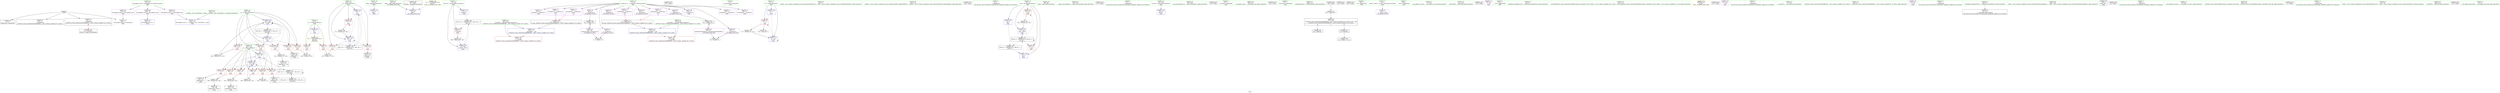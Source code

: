 digraph "SVFG" {
	label="SVFG";

	Node0x55ea7fa09f90 [shape=record,color=grey,label="{NodeID: 0\nNullPtr}"];
	Node0x55ea7fa09f90 -> Node0x55ea7fa225d0[style=solid];
	Node0x55ea7fa09f90 -> Node0x55ea7fa226d0[style=solid];
	Node0x55ea7fa09f90 -> Node0x55ea7fa227a0[style=solid];
	Node0x55ea7fa09f90 -> Node0x55ea7fa26d10[style=solid];
	Node0x55ea7fa21d90 [shape=record,color=red,label="{NodeID: 97\n159\<--105\n\<--i4\nmain\n}"];
	Node0x55ea7fa21d90 -> Node0x55ea7fa27390[style=solid];
	Node0x55ea7fa1f400 [shape=record,color=green,label="{NodeID: 14\n8\<--10\nN\<--N_field_insensitive\nGlob }"];
	Node0x55ea7fa1f400 -> Node0x55ea7fa24400[style=solid];
	Node0x55ea7fa1f400 -> Node0x55ea7fa244d0[style=solid];
	Node0x55ea7fa1f400 -> Node0x55ea7fa21590[style=solid];
	Node0x55ea7fa250b0 [shape=record,color=grey,label="{NodeID: 194\n152 = Binary(151, 138, )\n}"];
	Node0x55ea7fa250b0 -> Node0x55ea7fa22be0[style=solid];
	Node0x55ea7fa21960 [shape=record,color=blue,label="{NodeID: 111\n21\<--22\nflag\<--\nGlob }"];
	Node0x55ea7fa20200 [shape=record,color=green,label="{NodeID: 28\n81\<--82\n.addr\<--.addr_field_insensitive\n__cxx_global_array_dtor\n}"];
	Node0x55ea7fa20200 -> Node0x55ea7fa26de0[style=solid];
	Node0x55ea7fa34910 [shape=record,color=black,label="{NodeID: 208\nMR_10V_2 = PHI(MR_10V_3, MR_10V_1, )\npts\{16 \}\n}"];
	Node0x55ea7fa34910 -> Node0x55ea7fa24810[style=dashed];
	Node0x55ea7fa34910 -> Node0x55ea7fa276d0[style=dashed];
	Node0x55ea7fa27600 [shape=record,color=blue,label="{NodeID: 125\n105\<--198\ni4\<--inc32\nmain\n}"];
	Node0x55ea7fa27600 -> Node0x55ea7fa24b50[style=dashed];
	Node0x55ea7fa27600 -> Node0x55ea7fa24c20[style=dashed];
	Node0x55ea7fa27600 -> Node0x55ea7fa21cc0[style=dashed];
	Node0x55ea7fa27600 -> Node0x55ea7fa21d90[style=dashed];
	Node0x55ea7fa27600 -> Node0x55ea7fa21e60[style=dashed];
	Node0x55ea7fa27600 -> Node0x55ea7fa27600[style=dashed];
	Node0x55ea7fa27600 -> Node0x55ea7fa35310[style=dashed];
	Node0x55ea7fa20ee0 [shape=record,color=green,label="{NodeID: 42\n230\<--231\n__rhs.addr\<--__rhs.addr_field_insensitive\n_ZStltIcSt11char_traitsIcESaIcEEbRKNSt7__cxx1112basic_stringIT_T0_T1_EESA_\n}"];
	Node0x55ea7fa20ee0 -> Node0x55ea7fa214c0[style=solid];
	Node0x55ea7fa20ee0 -> Node0x55ea7fa27870[style=solid];
	Node0x55ea7fa38bc0 [shape=record,color=yellow,style=double,label="{NodeID: 222\n4V_1 = ENCHI(MR_4V_0)\npts\{10 \}\nFun[main]}"];
	Node0x55ea7fa38bc0 -> Node0x55ea7fa24400[style=dashed];
	Node0x55ea7fa38bc0 -> Node0x55ea7fa244d0[style=dashed];
	Node0x55ea7fa22be0 [shape=record,color=black,label="{NodeID: 56\n153\<--152\nidxprom10\<--sub\nmain\n}"];
	Node0x55ea7fa23740 [shape=record,color=purple,label="{NodeID: 70\n133\<--17\narrayidx\<--_Z1sB5cxx11\nmain\n}"];
	Node0x55ea7fa42930 [shape=record,color=black,label="{NodeID: 250\n202 = PHI()\n}"];
	Node0x55ea7fa24330 [shape=record,color=purple,label="{NodeID: 84\n88\<--87\narraydestroy.element\<--arraydestroy.elementPast\n__cxx_global_array_dtor\n}"];
	Node0x55ea7fa24330 -> Node0x55ea7fa2aa00[style=solid];
	Node0x55ea7fa24330 -> Node0x55ea7fa2de70[style=solid];
	Node0x55ea7fa17b80 [shape=record,color=green,label="{NodeID: 1\n7\<--1\n__dso_handle\<--dummyObj\nGlob }"];
	Node0x55ea7fa21e60 [shape=record,color=red,label="{NodeID: 98\n197\<--105\n\<--i4\nmain\n}"];
	Node0x55ea7fa21e60 -> Node0x55ea7fa2bc60[style=solid];
	Node0x55ea7fa1f500 [shape=record,color=green,label="{NodeID: 15\n11\<--12\nT\<--T_field_insensitive\nGlob }"];
	Node0x55ea7fa1f500 -> Node0x55ea7fa245a0[style=solid];
	Node0x55ea7fa1f500 -> Node0x55ea7fa21660[style=solid];
	Node0x55ea7fa1f500 -> Node0x55ea7fa26f80[style=solid];
	Node0x55ea7fa25230 [shape=record,color=grey,label="{NodeID: 195\n115 = Binary(114, 116, )\n}"];
	Node0x55ea7fa25230 -> Node0x55ea7fa26f80[style=solid];
	Node0x55ea7fa21a60 [shape=record,color=blue,label="{NodeID: 112\n280\<--33\nllvm.global_ctors_0\<--\nGlob }"];
	Node0x55ea7fa202d0 [shape=record,color=green,label="{NodeID: 29\n90\<--91\n_ZNSt7__cxx1112basic_stringIcSt11char_traitsIcESaIcEED1Ev\<--_ZNSt7__cxx1112basic_stringIcSt11char_traitsIcESaIcEED1Ev_field_insensitive\n}"];
	Node0x55ea7fa34e10 [shape=record,color=black,label="{NodeID: 209\nMR_14V_2 = PHI(MR_14V_4, MR_14V_1, )\npts\{104 \}\n}"];
	Node0x55ea7fa34e10 -> Node0x55ea7fa27050[style=dashed];
	Node0x55ea7fa276d0 [shape=record,color=blue,label="{NodeID: 126\n15\<--206\ncaseCnt\<--inc35\nmain\n}"];
	Node0x55ea7fa276d0 -> Node0x55ea7fa34910[style=dashed];
	Node0x55ea7fa20fb0 [shape=record,color=green,label="{NodeID: 43\n237\<--238\n_ZNKSt7__cxx1112basic_stringIcSt11char_traitsIcESaIcEE7compareERKS4_\<--_ZNKSt7__cxx1112basic_stringIcSt11char_traitsIcESaIcEE7compareERKS4__field_insensitive\n}"];
	Node0x55ea7fa22cb0 [shape=record,color=black,label="{NodeID: 57\n166\<--165\nidxprom15\<--\nmain\n}"];
	Node0x55ea7fa23810 [shape=record,color=purple,label="{NodeID: 71\n150\<--17\narrayidx9\<--_Z1sB5cxx11\nmain\n|{<s0>10}}"];
	Node0x55ea7fa23810:s0 -> Node0x55ea7fa43030[style=solid,color=red];
	Node0x55ea7fa42a30 [shape=record,color=black,label="{NodeID: 251\n208 = PHI()\n}"];
	Node0x55ea7fa24400 [shape=record,color=red,label="{NodeID: 85\n128\<--8\n\<--N\nmain\n}"];
	Node0x55ea7fa24400 -> Node0x55ea7fa259b0[style=solid];
	Node0x55ea7fa16410 [shape=record,color=green,label="{NodeID: 2\n9\<--1\n\<--dummyObj\nCan only get source location for instruction, argument, global var or function.}"];
	Node0x55ea7fa21f30 [shape=record,color=red,label="{NodeID: 99\n162\<--107\n\<--j\nmain\n}"];
	Node0x55ea7fa21f30 -> Node0x55ea7fa2e170[style=solid];
	Node0x55ea7fa1f600 [shape=record,color=green,label="{NodeID: 16\n13\<--14\nans\<--ans_field_insensitive\nGlob }"];
	Node0x55ea7fa1f600 -> Node0x55ea7fa24670[style=solid];
	Node0x55ea7fa1f600 -> Node0x55ea7fa24740[style=solid];
	Node0x55ea7fa1f600 -> Node0x55ea7fa21760[style=solid];
	Node0x55ea7fa1f600 -> Node0x55ea7fa271f0[style=solid];
	Node0x55ea7fa1f600 -> Node0x55ea7fa27530[style=solid];
	Node0x55ea7fa253b0 [shape=record,color=grey,label="{NodeID: 196\n169 = Binary(168, 138, )\n}"];
	Node0x55ea7fa253b0 -> Node0x55ea7fa22d80[style=solid];
	Node0x55ea7fa21b60 [shape=record,color=blue,label="{NodeID: 113\n281\<--34\nllvm.global_ctors_1\<--_GLOBAL__sub_I_wereFluke_2_0.cpp\nGlob }"];
	Node0x55ea7fa203d0 [shape=record,color=green,label="{NodeID: 30\n98\<--99\nmain\<--main_field_insensitive\n}"];
	Node0x55ea7fa35310 [shape=record,color=black,label="{NodeID: 210\nMR_16V_2 = PHI(MR_16V_4, MR_16V_1, )\npts\{106 \}\n}"];
	Node0x55ea7fa35310 -> Node0x55ea7fa272c0[style=dashed];
	Node0x55ea7fa277a0 [shape=record,color=blue,label="{NodeID: 127\n228\<--226\n__lhs.addr\<--__lhs\n_ZStltIcSt11char_traitsIcESaIcEEbRKNSt7__cxx1112basic_stringIT_T0_T1_EESA_\n}"];
	Node0x55ea7fa277a0 -> Node0x55ea7fa22410[style=dashed];
	Node0x55ea7fa210b0 [shape=record,color=green,label="{NodeID: 44\n244\<--245\n__clang_call_terminate\<--__clang_call_terminate_field_insensitive\n}"];
	Node0x55ea7fa22d80 [shape=record,color=black,label="{NodeID: 58\n170\<--169\nidxprom18\<--sub17\nmain\n}"];
	Node0x55ea7fa238e0 [shape=record,color=purple,label="{NodeID: 72\n154\<--17\narrayidx11\<--_Z1sB5cxx11\nmain\n|{<s0>10}}"];
	Node0x55ea7fa238e0:s0 -> Node0x55ea7fa432d0[style=solid,color=red];
	Node0x55ea7fa42b30 [shape=record,color=black,label="{NodeID: 252\n212 = PHI()\n}"];
	Node0x55ea7fa244d0 [shape=record,color=red,label="{NodeID: 86\n145\<--8\n\<--N\nmain\n}"];
	Node0x55ea7fa244d0 -> Node0x55ea7fa25830[style=solid];
	Node0x55ea7fa164a0 [shape=record,color=green,label="{NodeID: 3\n22\<--1\n\<--dummyObj\nCan only get source location for instruction, argument, global var or function.}"];
	Node0x55ea7fa22000 [shape=record,color=red,label="{NodeID: 100\n165\<--107\n\<--j\nmain\n}"];
	Node0x55ea7fa22000 -> Node0x55ea7fa22cb0[style=solid];
	Node0x55ea7fa1f700 [shape=record,color=green,label="{NodeID: 17\n15\<--16\ncaseCnt\<--caseCnt_field_insensitive\nGlob }"];
	Node0x55ea7fa1f700 -> Node0x55ea7fa24810[style=solid];
	Node0x55ea7fa1f700 -> Node0x55ea7fa21860[style=solid];
	Node0x55ea7fa1f700 -> Node0x55ea7fa276d0[style=solid];
	Node0x55ea7fa25530 [shape=record,color=grey,label="{NodeID: 197\n189 = Binary(188, 116, )\n}"];
	Node0x55ea7fa25530 -> Node0x55ea7fa27460[style=solid];
	Node0x55ea7fa26d10 [shape=record,color=blue, style = dotted,label="{NodeID: 114\n282\<--3\nllvm.global_ctors_2\<--dummyVal\nGlob }"];
	Node0x55ea7fa204d0 [shape=record,color=green,label="{NodeID: 31\n101\<--102\nretval\<--retval_field_insensitive\nmain\n}"];
	Node0x55ea7fa204d0 -> Node0x55ea7fa26eb0[style=solid];
	Node0x55ea7fa35810 [shape=record,color=black,label="{NodeID: 211\nMR_18V_2 = PHI(MR_18V_3, MR_18V_1, )\npts\{108 \}\n}"];
	Node0x55ea7fa35810 -> Node0x55ea7fa37610[style=dashed];
	Node0x55ea7fa27870 [shape=record,color=blue,label="{NodeID: 128\n230\<--227\n__rhs.addr\<--__rhs\n_ZStltIcSt11char_traitsIcESaIcEEbRKNSt7__cxx1112basic_stringIT_T0_T1_EESA_\n}"];
	Node0x55ea7fa27870 -> Node0x55ea7fa214c0[style=dashed];
	Node0x55ea7fa211b0 [shape=record,color=green,label="{NodeID: 45\n259\<--260\n__gxx_personality_v0\<--__gxx_personality_v0_field_insensitive\n}"];
	Node0x55ea7fa22e50 [shape=record,color=black,label="{NodeID: 59\n178\<--177\nidxprom22\<--\nmain\n}"];
	Node0x55ea7fa239b0 [shape=record,color=purple,label="{NodeID: 73\n167\<--17\narrayidx16\<--_Z1sB5cxx11\nmain\n|{<s0>11}}"];
	Node0x55ea7fa239b0:s0 -> Node0x55ea7fa43030[style=solid,color=red];
	Node0x55ea7fa42c30 [shape=record,color=black,label="{NodeID: 253\n214 = PHI()\n}"];
	Node0x55ea7fa245a0 [shape=record,color=red,label="{NodeID: 87\n114\<--11\n\<--T\nmain\n}"];
	Node0x55ea7fa245a0 -> Node0x55ea7fa25230[style=solid];
	Node0x55ea7fa245a0 -> Node0x55ea7fa2dd30[style=solid];
	Node0x55ea7fa16710 [shape=record,color=green,label="{NodeID: 4\n24\<--1\n_ZSt3cin\<--dummyObj\nGlob }"];
	Node0x55ea7fa220d0 [shape=record,color=red,label="{NodeID: 101\n168\<--107\n\<--j\nmain\n}"];
	Node0x55ea7fa220d0 -> Node0x55ea7fa253b0[style=solid];
	Node0x55ea7fa1f800 [shape=record,color=green,label="{NodeID: 18\n17\<--20\n_Z1sB5cxx11\<--_Z1sB5cxx11_field_insensitive\nGlob }"];
	Node0x55ea7fa1f800 -> Node0x55ea7fa23190[style=solid];
	Node0x55ea7fa1f800 -> Node0x55ea7fa23260[style=solid];
	Node0x55ea7fa1f800 -> Node0x55ea7fa23330[style=solid];
	Node0x55ea7fa1f800 -> Node0x55ea7fa23400[style=solid];
	Node0x55ea7fa1f800 -> Node0x55ea7fa234d0[style=solid];
	Node0x55ea7fa1f800 -> Node0x55ea7fa235a0[style=solid];
	Node0x55ea7fa1f800 -> Node0x55ea7fa23670[style=solid];
	Node0x55ea7fa1f800 -> Node0x55ea7fa23740[style=solid];
	Node0x55ea7fa1f800 -> Node0x55ea7fa23810[style=solid];
	Node0x55ea7fa1f800 -> Node0x55ea7fa238e0[style=solid];
	Node0x55ea7fa1f800 -> Node0x55ea7fa239b0[style=solid];
	Node0x55ea7fa1f800 -> Node0x55ea7fa23a80[style=solid];
	Node0x55ea7fa1f800 -> Node0x55ea7fa23b50[style=solid];
	Node0x55ea7fa1f800 -> Node0x55ea7fa23c20[style=solid];
	Node0x55ea7fa256b0 [shape=record,color=grey,label="{NodeID: 198\n181 = Binary(180, 138, )\n}"];
	Node0x55ea7fa256b0 -> Node0x55ea7fa22f20[style=solid];
	Node0x55ea7fa26de0 [shape=record,color=blue,label="{NodeID: 115\n81\<--80\n.addr\<--\n__cxx_global_array_dtor\n}"];
	Node0x55ea7fa205a0 [shape=record,color=green,label="{NodeID: 32\n103\<--104\ni\<--i_field_insensitive\nmain\n}"];
	Node0x55ea7fa205a0 -> Node0x55ea7fa248e0[style=solid];
	Node0x55ea7fa205a0 -> Node0x55ea7fa249b0[style=solid];
	Node0x55ea7fa205a0 -> Node0x55ea7fa24a80[style=solid];
	Node0x55ea7fa205a0 -> Node0x55ea7fa27050[style=solid];
	Node0x55ea7fa205a0 -> Node0x55ea7fa27120[style=solid];
	Node0x55ea7fa212b0 [shape=record,color=green,label="{NodeID: 46\n266\<--267\n__cxa_begin_catch\<--__cxa_begin_catch_field_insensitive\n}"];
	Node0x55ea7fa22f20 [shape=record,color=black,label="{NodeID: 60\n182\<--181\nidxprom25\<--sub24\nmain\n}"];
	Node0x55ea7fa23a80 [shape=record,color=purple,label="{NodeID: 74\n171\<--17\narrayidx19\<--_Z1sB5cxx11\nmain\n|{<s0>11}}"];
	Node0x55ea7fa23a80:s0 -> Node0x55ea7fa432d0[style=solid,color=red];
	Node0x55ea7fa42d30 [shape=record,color=black,label="{NodeID: 254\n216 = PHI()\n}"];
	Node0x55ea7fa24670 [shape=record,color=red,label="{NodeID: 88\n192\<--13\n\<--ans\nmain\n}"];
	Node0x55ea7fa24670 -> Node0x55ea7fa24db0[style=solid];
	Node0x55ea7fa167a0 [shape=record,color=green,label="{NodeID: 5\n25\<--1\n_ZSt4cout\<--dummyObj\nGlob }"];
	Node0x55ea7fa221a0 [shape=record,color=red,label="{NodeID: 102\n177\<--107\n\<--j\nmain\n}"];
	Node0x55ea7fa221a0 -> Node0x55ea7fa22e50[style=solid];
	Node0x55ea7fa1f900 [shape=record,color=green,label="{NodeID: 19\n21\<--23\nflag\<--flag_field_insensitive\nGlob }"];
	Node0x55ea7fa1f900 -> Node0x55ea7fa21960[style=solid];
	Node0x55ea7fa25830 [shape=record,color=grey,label="{NodeID: 199\n146 = cmp(144, 145, )\n}"];
	Node0x55ea7fa26eb0 [shape=record,color=blue,label="{NodeID: 116\n101\<--9\nretval\<--\nmain\n}"];
	Node0x55ea7fa20670 [shape=record,color=green,label="{NodeID: 33\n105\<--106\ni4\<--i4_field_insensitive\nmain\n}"];
	Node0x55ea7fa20670 -> Node0x55ea7fa24b50[style=solid];
	Node0x55ea7fa20670 -> Node0x55ea7fa24c20[style=solid];
	Node0x55ea7fa20670 -> Node0x55ea7fa21cc0[style=solid];
	Node0x55ea7fa20670 -> Node0x55ea7fa21d90[style=solid];
	Node0x55ea7fa20670 -> Node0x55ea7fa21e60[style=solid];
	Node0x55ea7fa20670 -> Node0x55ea7fa272c0[style=solid];
	Node0x55ea7fa20670 -> Node0x55ea7fa27600[style=solid];
	Node0x55ea7fa213b0 [shape=record,color=green,label="{NodeID: 47\n269\<--270\n_ZSt9terminatev\<--_ZSt9terminatev_field_insensitive\n}"];
	Node0x55ea7fa22ff0 [shape=record,color=black,label="{NodeID: 61\n225\<--239\n_ZStltIcSt11char_traitsIcESaIcEEbRKNSt7__cxx1112basic_stringIT_T0_T1_EESA__ret\<--cmp\n_ZStltIcSt11char_traitsIcESaIcEEbRKNSt7__cxx1112basic_stringIT_T0_T1_EESA_\n|{<s0>10|<s1>11}}"];
	Node0x55ea7fa22ff0:s0 -> Node0x55ea7fa40780[style=solid,color=blue];
	Node0x55ea7fa22ff0:s1 -> Node0x55ea7fa40320[style=solid,color=blue];
	Node0x55ea7fa41880 [shape=record,color=black,label="{NodeID: 241\n110 = PHI()\n}"];
	Node0x55ea7fa23b50 [shape=record,color=purple,label="{NodeID: 75\n179\<--17\narrayidx23\<--_Z1sB5cxx11\nmain\n}"];
	Node0x55ea7fa42e00 [shape=record,color=black,label="{NodeID: 255\n265 = PHI()\n}"];
	Node0x55ea7fa24740 [shape=record,color=red,label="{NodeID: 89\n213\<--13\n\<--ans\nmain\n}"];
	Node0x55ea7fa16830 [shape=record,color=green,label="{NodeID: 6\n26\<--1\n.str\<--dummyObj\nGlob }"];
	Node0x55ea7fa22270 [shape=record,color=red,label="{NodeID: 103\n180\<--107\n\<--j\nmain\n}"];
	Node0x55ea7fa22270 -> Node0x55ea7fa256b0[style=solid];
	Node0x55ea7fa1fa00 [shape=record,color=green,label="{NodeID: 20\n32\<--36\nllvm.global_ctors\<--llvm.global_ctors_field_insensitive\nGlob }"];
	Node0x55ea7fa1fa00 -> Node0x55ea7fa23f60[style=solid];
	Node0x55ea7fa1fa00 -> Node0x55ea7fa24060[style=solid];
	Node0x55ea7fa1fa00 -> Node0x55ea7fa24160[style=solid];
	Node0x55ea7fa259b0 [shape=record,color=grey,label="{NodeID: 200\n129 = cmp(127, 128, )\n}"];
	Node0x55ea7fa26f80 [shape=record,color=blue,label="{NodeID: 117\n11\<--115\nT\<--dec\nmain\n}"];
	Node0x55ea7fa26f80 -> Node0x55ea7fa245a0[style=dashed];
	Node0x55ea7fa26f80 -> Node0x55ea7fa26f80[style=dashed];
	Node0x55ea7fa20740 [shape=record,color=green,label="{NodeID: 34\n107\<--108\nj\<--j_field_insensitive\nmain\n}"];
	Node0x55ea7fa20740 -> Node0x55ea7fa21f30[style=solid];
	Node0x55ea7fa20740 -> Node0x55ea7fa22000[style=solid];
	Node0x55ea7fa20740 -> Node0x55ea7fa220d0[style=solid];
	Node0x55ea7fa20740 -> Node0x55ea7fa221a0[style=solid];
	Node0x55ea7fa20740 -> Node0x55ea7fa22270[style=solid];
	Node0x55ea7fa20740 -> Node0x55ea7fa22340[style=solid];
	Node0x55ea7fa20740 -> Node0x55ea7fa27390[style=solid];
	Node0x55ea7fa20740 -> Node0x55ea7fa27460[style=solid];
	Node0x55ea7fa224d0 [shape=record,color=green,label="{NodeID: 48\n34\<--275\n_GLOBAL__sub_I_wereFluke_2_0.cpp\<--_GLOBAL__sub_I_wereFluke_2_0.cpp_field_insensitive\n}"];
	Node0x55ea7fa224d0 -> Node0x55ea7fa21b60[style=solid];
	Node0x55ea7fa230c0 [shape=record,color=purple,label="{NodeID: 62\n43\<--4\n\<--_ZStL8__ioinit\n__cxx_global_var_init\n}"];
	Node0x55ea7fa417b0 [shape=record,color=black,label="{NodeID: 242\n236 = PHI()\n}"];
	Node0x55ea7fa417b0 -> Node0x55ea7fa25b30[style=solid];
	Node0x55ea7fa23c20 [shape=record,color=purple,label="{NodeID: 76\n183\<--17\narrayidx26\<--_Z1sB5cxx11\nmain\n}"];
	Node0x55ea7fa42ed0 [shape=record,color=black,label="{NodeID: 256\n80 = PHI()\n0th arg __cxx_global_array_dtor }"];
	Node0x55ea7fa42ed0 -> Node0x55ea7fa26de0[style=solid];
	Node0x55ea7fa24810 [shape=record,color=red,label="{NodeID: 90\n205\<--15\n\<--caseCnt\nmain\n}"];
	Node0x55ea7fa24810 -> Node0x55ea7fa2bae0[style=solid];
	Node0x55ea7fa17780 [shape=record,color=green,label="{NodeID: 7\n28\<--1\n.str.2\<--dummyObj\nGlob }"];
	Node0x55ea7fa2aa00 [shape=record,color=black,label="{NodeID: 187\n87 = PHI(85, 88, )\n}"];
	Node0x55ea7fa2aa00 -> Node0x55ea7fa24330[style=solid];
	Node0x55ea7fa22340 [shape=record,color=red,label="{NodeID: 104\n188\<--107\n\<--j\nmain\n}"];
	Node0x55ea7fa22340 -> Node0x55ea7fa25530[style=solid];
	Node0x55ea7fa1fb00 [shape=record,color=green,label="{NodeID: 21\n37\<--38\n__cxx_global_var_init\<--__cxx_global_var_init_field_insensitive\n}"];
	Node0x55ea7fa25b30 [shape=record,color=grey,label="{NodeID: 201\n239 = cmp(236, 9, )\n}"];
	Node0x55ea7fa25b30 -> Node0x55ea7fa22ff0[style=solid];
	Node0x55ea7fa27050 [shape=record,color=blue,label="{NodeID: 118\n103\<--9\ni\<--\nmain\n}"];
	Node0x55ea7fa27050 -> Node0x55ea7fa248e0[style=dashed];
	Node0x55ea7fa27050 -> Node0x55ea7fa249b0[style=dashed];
	Node0x55ea7fa27050 -> Node0x55ea7fa24a80[style=dashed];
	Node0x55ea7fa27050 -> Node0x55ea7fa27120[style=dashed];
	Node0x55ea7fa27050 -> Node0x55ea7fa34e10[style=dashed];
	Node0x55ea7fa20810 [shape=record,color=green,label="{NodeID: 35\n111\<--112\n_ZNSirsERi\<--_ZNSirsERi_field_insensitive\n}"];
	Node0x55ea7fa36c10 [shape=record,color=black,label="{NodeID: 215\nMR_8V_4 = PHI(MR_8V_6, MR_8V_3, )\npts\{14 \}\n}"];
	Node0x55ea7fa36c10 -> Node0x55ea7fa24670[style=dashed];
	Node0x55ea7fa36c10 -> Node0x55ea7fa24740[style=dashed];
	Node0x55ea7fa36c10 -> Node0x55ea7fa27530[style=dashed];
	Node0x55ea7fa36c10 -> Node0x55ea7fa34410[style=dashed];
	Node0x55ea7fa36c10 -> Node0x55ea7fa36c10[style=dashed];
	Node0x55ea7fa225d0 [shape=record,color=black,label="{NodeID: 49\n2\<--3\ndummyVal\<--dummyVal\n}"];
	Node0x55ea7fa23190 [shape=record,color=purple,label="{NodeID: 63\n62\<--17\n\<--_Z1sB5cxx11\n__cxx_global_var_init.1\n}"];
	Node0x55ea7fa23190 -> Node0x55ea7fa2afa0[style=solid];
	Node0x55ea7fa40180 [shape=record,color=black,label="{NodeID: 243\n120 = PHI()\n}"];
	Node0x55ea7fa23cf0 [shape=record,color=purple,label="{NodeID: 77\n201\<--26\n\<--.str\nmain\n}"];
	Node0x55ea7fa43030 [shape=record,color=black,label="{NodeID: 257\n226 = PHI(150, 167, )\n0th arg _ZStltIcSt11char_traitsIcESaIcEEbRKNSt7__cxx1112basic_stringIT_T0_T1_EESA_ }"];
	Node0x55ea7fa43030 -> Node0x55ea7fa277a0[style=solid];
	Node0x55ea7fa248e0 [shape=record,color=red,label="{NodeID: 91\n127\<--103\n\<--i\nmain\n}"];
	Node0x55ea7fa248e0 -> Node0x55ea7fa259b0[style=solid];
	Node0x55ea7fa17810 [shape=record,color=green,label="{NodeID: 8\n30\<--1\n.str.3\<--dummyObj\nGlob }"];
	Node0x55ea7fa2afa0 [shape=record,color=black,label="{NodeID: 188\n64 = PHI(62, 65, )\n}"];
	Node0x55ea7fa2afa0 -> Node0x55ea7fa24260[style=solid];
	Node0x55ea7fa22410 [shape=record,color=red,label="{NodeID: 105\n234\<--228\n\<--__lhs.addr\n_ZStltIcSt11char_traitsIcESaIcEEbRKNSt7__cxx1112basic_stringIT_T0_T1_EESA_\n}"];
	Node0x55ea7fa1fc00 [shape=record,color=green,label="{NodeID: 22\n41\<--42\n_ZNSt8ios_base4InitC1Ev\<--_ZNSt8ios_base4InitC1Ev_field_insensitive\n}"];
	Node0x55ea7fa2dd30 [shape=record,color=grey,label="{NodeID: 202\n118 = cmp(114, 9, )\n}"];
	Node0x55ea7fa27120 [shape=record,color=blue,label="{NodeID: 119\n103\<--137\ni\<--inc\nmain\n}"];
	Node0x55ea7fa27120 -> Node0x55ea7fa248e0[style=dashed];
	Node0x55ea7fa27120 -> Node0x55ea7fa249b0[style=dashed];
	Node0x55ea7fa27120 -> Node0x55ea7fa24a80[style=dashed];
	Node0x55ea7fa27120 -> Node0x55ea7fa27120[style=dashed];
	Node0x55ea7fa27120 -> Node0x55ea7fa34e10[style=dashed];
	Node0x55ea7fa20910 [shape=record,color=green,label="{NodeID: 36\n123\<--124\n_ZSt7getlineIcSt11char_traitsIcESaIcEERSt13basic_istreamIT_T0_ES7_RNSt7__cxx1112basic_stringIS4_S5_T1_EE\<--_ZSt7getlineIcSt11char_traitsIcESaIcEERSt13basic_istreamIT_T0_ES7_RNSt7__cxx1112basic_stringIS4_S5_T1_EE_field_insensitive\n}"];
	Node0x55ea7fa226d0 [shape=record,color=black,label="{NodeID: 50\n241\<--3\n\<--dummyVal\n_ZStltIcSt11char_traitsIcESaIcEEbRKNSt7__cxx1112basic_stringIT_T0_T1_EESA_\n}"];
	Node0x55ea7fa392f0 [shape=record,color=yellow,style=double,label="{NodeID: 230\nRETMU(2V_2)\npts\{82 \}\nFun[__cxx_global_array_dtor]}"];
	Node0x55ea7fa23260 [shape=record,color=purple,label="{NodeID: 64\n69\<--17\n\<--_Z1sB5cxx11\n__cxx_global_var_init.1\n}"];
	Node0x55ea7fa40250 [shape=record,color=black,label="{NodeID: 244\n122 = PHI()\n}"];
	Node0x55ea7fa23dc0 [shape=record,color=purple,label="{NodeID: 78\n211\<--28\n\<--.str.2\nmain\n}"];
	Node0x55ea7fa432d0 [shape=record,color=black,label="{NodeID: 258\n227 = PHI(154, 171, )\n1st arg _ZStltIcSt11char_traitsIcESaIcEEbRKNSt7__cxx1112basic_stringIT_T0_T1_EESA_ }"];
	Node0x55ea7fa432d0 -> Node0x55ea7fa27870[style=solid];
	Node0x55ea7fa249b0 [shape=record,color=red,label="{NodeID: 92\n131\<--103\n\<--i\nmain\n}"];
	Node0x55ea7fa249b0 -> Node0x55ea7fa22a40[style=solid];
	Node0x55ea7fa1f0f0 [shape=record,color=green,label="{NodeID: 9\n33\<--1\n\<--dummyObj\nCan only get source location for instruction, argument, global var or function.}"];
	Node0x55ea7fa2b540 [shape=record,color=black,label="{NodeID: 189\n174 = PHI(175, 172, )\n}"];
	Node0x55ea7fa214c0 [shape=record,color=red,label="{NodeID: 106\n235\<--230\n\<--__rhs.addr\n_ZStltIcSt11char_traitsIcESaIcEEbRKNSt7__cxx1112basic_stringIT_T0_T1_EESA_\n}"];
	Node0x55ea7fa1fd00 [shape=record,color=green,label="{NodeID: 23\n47\<--48\n__cxa_atexit\<--__cxa_atexit_field_insensitive\n}"];
	Node0x55ea7fa2de70 [shape=record,color=grey,label="{NodeID: 203\n93 = cmp(88, 92, )\n}"];
	Node0x55ea7fa271f0 [shape=record,color=blue,label="{NodeID: 120\n13\<--9\nans\<--\nmain\n}"];
	Node0x55ea7fa271f0 -> Node0x55ea7fa36c10[style=dashed];
	Node0x55ea7fa20a10 [shape=record,color=green,label="{NodeID: 37\n156\<--157\n_ZStltIcSt11char_traitsIcESaIcEEbRKNSt7__cxx1112basic_stringIT_T0_T1_EESA_\<--_ZStltIcSt11char_traitsIcESaIcEEbRKNSt7__cxx1112basic_stringIT_T0_T1_EESA__field_insensitive\n}"];
	Node0x55ea7fa37610 [shape=record,color=black,label="{NodeID: 217\nMR_18V_3 = PHI(MR_18V_7, MR_18V_2, )\npts\{108 \}\n}"];
	Node0x55ea7fa37610 -> Node0x55ea7fa27390[style=dashed];
	Node0x55ea7fa37610 -> Node0x55ea7fa35810[style=dashed];
	Node0x55ea7fa37610 -> Node0x55ea7fa37610[style=dashed];
	Node0x55ea7fa227a0 [shape=record,color=black,label="{NodeID: 51\n242\<--3\n\<--dummyVal\n_ZStltIcSt11char_traitsIcESaIcEEbRKNSt7__cxx1112basic_stringIT_T0_T1_EESA_\n|{<s0>19}}"];
	Node0x55ea7fa227a0:s0 -> Node0x55ea7fa43450[style=solid,color=red];
	Node0x55ea7fa23330 [shape=record,color=purple,label="{NodeID: 65\n70\<--17\n\<--_Z1sB5cxx11\n__cxx_global_var_init.1\n}"];
	Node0x55ea7fa23330 -> Node0x55ea7fa2dff0[style=solid];
	Node0x55ea7fa40320 [shape=record,color=black,label="{NodeID: 245\n172 = PHI(225, )\n}"];
	Node0x55ea7fa40320 -> Node0x55ea7fa2b540[style=solid];
	Node0x55ea7fa23e90 [shape=record,color=purple,label="{NodeID: 79\n215\<--30\n\<--.str.3\nmain\n}"];
	Node0x55ea7fa43450 [shape=record,color=black,label="{NodeID: 259\n264 = PHI(242, )\n0th arg __clang_call_terminate }"];
	Node0x55ea7fa24a80 [shape=record,color=red,label="{NodeID: 93\n136\<--103\n\<--i\nmain\n}"];
	Node0x55ea7fa24a80 -> Node0x55ea7fa24f30[style=solid];
	Node0x55ea7fa1f180 [shape=record,color=green,label="{NodeID: 10\n116\<--1\n\<--dummyObj\nCan only get source location for instruction, argument, global var or function.}"];
	Node0x55ea7fa2bae0 [shape=record,color=grey,label="{NodeID: 190\n206 = Binary(205, 138, )\n}"];
	Node0x55ea7fa2bae0 -> Node0x55ea7fa276d0[style=solid];
	Node0x55ea7fa21590 [shape=record,color=blue,label="{NodeID: 107\n8\<--9\nN\<--\nGlob }"];
	Node0x55ea7fa21590 -> Node0x55ea7fa38bc0[style=dashed];
	Node0x55ea7fa1fe00 [shape=record,color=green,label="{NodeID: 24\n46\<--52\n_ZNSt8ios_base4InitD1Ev\<--_ZNSt8ios_base4InitD1Ev_field_insensitive\n}"];
	Node0x55ea7fa1fe00 -> Node0x55ea7fa22940[style=solid];
	Node0x55ea7fa2dff0 [shape=record,color=grey,label="{NodeID: 204\n71 = cmp(65, 70, )\n}"];
	Node0x55ea7fa272c0 [shape=record,color=blue,label="{NodeID: 121\n105\<--138\ni4\<--\nmain\n}"];
	Node0x55ea7fa272c0 -> Node0x55ea7fa24b50[style=dashed];
	Node0x55ea7fa272c0 -> Node0x55ea7fa24c20[style=dashed];
	Node0x55ea7fa272c0 -> Node0x55ea7fa21cc0[style=dashed];
	Node0x55ea7fa272c0 -> Node0x55ea7fa21d90[style=dashed];
	Node0x55ea7fa272c0 -> Node0x55ea7fa21e60[style=dashed];
	Node0x55ea7fa272c0 -> Node0x55ea7fa27600[style=dashed];
	Node0x55ea7fa272c0 -> Node0x55ea7fa35310[style=dashed];
	Node0x55ea7fa20b10 [shape=record,color=green,label="{NodeID: 38\n185\<--186\n_ZNSt7__cxx1112basic_stringIcSt11char_traitsIcESaIcEE4swapERS4_\<--_ZNSt7__cxx1112basic_stringIcSt11char_traitsIcESaIcEE4swapERS4__field_insensitive\n}"];
	Node0x55ea7fa22870 [shape=record,color=black,label="{NodeID: 52\n100\<--9\nmain_ret\<--\nmain\n}"];
	Node0x55ea7fa23400 [shape=record,color=purple,label="{NodeID: 66\n84\<--17\n\<--_Z1sB5cxx11\n__cxx_global_array_dtor\n}"];
	Node0x55ea7fa40510 [shape=record,color=black,label="{NodeID: 246\n44 = PHI()\n}"];
	Node0x55ea7fa23f60 [shape=record,color=purple,label="{NodeID: 80\n280\<--32\nllvm.global_ctors_0\<--llvm.global_ctors\nGlob }"];
	Node0x55ea7fa23f60 -> Node0x55ea7fa21a60[style=solid];
	Node0x55ea7fa24b50 [shape=record,color=red,label="{NodeID: 94\n144\<--105\n\<--i4\nmain\n}"];
	Node0x55ea7fa24b50 -> Node0x55ea7fa25830[style=solid];
	Node0x55ea7fa1f210 [shape=record,color=green,label="{NodeID: 11\n138\<--1\n\<--dummyObj\nCan only get source location for instruction, argument, global var or function.}"];
	Node0x55ea7fa2bc60 [shape=record,color=grey,label="{NodeID: 191\n198 = Binary(197, 138, )\n}"];
	Node0x55ea7fa2bc60 -> Node0x55ea7fa27600[style=solid];
	Node0x55ea7fa21660 [shape=record,color=blue,label="{NodeID: 108\n11\<--9\nT\<--\nGlob }"];
	Node0x55ea7fa21660 -> Node0x55ea7fa245a0[style=dashed];
	Node0x55ea7fa21660 -> Node0x55ea7fa26f80[style=dashed];
	Node0x55ea7fa1ff00 [shape=record,color=green,label="{NodeID: 25\n59\<--60\n__cxx_global_var_init.1\<--__cxx_global_var_init.1_field_insensitive\n}"];
	Node0x55ea7fa2e170 [shape=record,color=grey,label="{NodeID: 205\n163 = cmp(162, 9, )\n}"];
	Node0x55ea7fa27390 [shape=record,color=blue,label="{NodeID: 122\n107\<--159\nj\<--\nmain\n}"];
	Node0x55ea7fa27390 -> Node0x55ea7fa21f30[style=dashed];
	Node0x55ea7fa27390 -> Node0x55ea7fa22000[style=dashed];
	Node0x55ea7fa27390 -> Node0x55ea7fa220d0[style=dashed];
	Node0x55ea7fa27390 -> Node0x55ea7fa221a0[style=dashed];
	Node0x55ea7fa27390 -> Node0x55ea7fa22270[style=dashed];
	Node0x55ea7fa27390 -> Node0x55ea7fa22340[style=dashed];
	Node0x55ea7fa27390 -> Node0x55ea7fa27460[style=dashed];
	Node0x55ea7fa27390 -> Node0x55ea7fa37610[style=dashed];
	Node0x55ea7fa20c10 [shape=record,color=green,label="{NodeID: 39\n203\<--204\n_ZStlsISt11char_traitsIcEERSt13basic_ostreamIcT_ES5_PKc\<--_ZStlsISt11char_traitsIcEERSt13basic_ostreamIcT_ES5_PKc_field_insensitive\n}"];
	Node0x55ea7f85b920 [shape=record,color=yellow,style=double,label="{NodeID: 219\n2V_1 = ENCHI(MR_2V_0)\npts\{82 \}\nFun[__cxx_global_array_dtor]}"];
	Node0x55ea7f85b920 -> Node0x55ea7fa26de0[style=dashed];
	Node0x55ea7fa22940 [shape=record,color=black,label="{NodeID: 53\n45\<--46\n\<--_ZNSt8ios_base4InitD1Ev\nCan only get source location for instruction, argument, global var or function.}"];
	Node0x55ea7fa234d0 [shape=record,color=purple,label="{NodeID: 67\n85\<--17\n\<--_Z1sB5cxx11\n__cxx_global_array_dtor\n}"];
	Node0x55ea7fa234d0 -> Node0x55ea7fa2aa00[style=solid];
	Node0x55ea7fa405e0 [shape=record,color=black,label="{NodeID: 247\n73 = PHI()\n}"];
	Node0x55ea7fa24060 [shape=record,color=purple,label="{NodeID: 81\n281\<--32\nllvm.global_ctors_1\<--llvm.global_ctors\nGlob }"];
	Node0x55ea7fa24060 -> Node0x55ea7fa21b60[style=solid];
	Node0x55ea7fa24c20 [shape=record,color=red,label="{NodeID: 95\n148\<--105\n\<--i4\nmain\n}"];
	Node0x55ea7fa24c20 -> Node0x55ea7fa22b10[style=solid];
	Node0x55ea7fa1f2a0 [shape=record,color=green,label="{NodeID: 12\n175\<--1\n\<--dummyObj\nCan only get source location for instruction, argument, global var or function.}"];
	Node0x55ea7fa24db0 [shape=record,color=grey,label="{NodeID: 192\n193 = Binary(192, 138, )\n}"];
	Node0x55ea7fa24db0 -> Node0x55ea7fa27530[style=solid];
	Node0x55ea7fa21760 [shape=record,color=blue,label="{NodeID: 109\n13\<--9\nans\<--\nGlob }"];
	Node0x55ea7fa21760 -> Node0x55ea7fa34410[style=dashed];
	Node0x55ea7fa20000 [shape=record,color=green,label="{NodeID: 26\n67\<--68\n_ZNSt7__cxx1112basic_stringIcSt11char_traitsIcESaIcEEC1Ev\<--_ZNSt7__cxx1112basic_stringIcSt11char_traitsIcESaIcEEC1Ev_field_insensitive\n}"];
	Node0x55ea7fa27460 [shape=record,color=blue,label="{NodeID: 123\n107\<--189\nj\<--dec28\nmain\n}"];
	Node0x55ea7fa27460 -> Node0x55ea7fa21f30[style=dashed];
	Node0x55ea7fa27460 -> Node0x55ea7fa22000[style=dashed];
	Node0x55ea7fa27460 -> Node0x55ea7fa220d0[style=dashed];
	Node0x55ea7fa27460 -> Node0x55ea7fa221a0[style=dashed];
	Node0x55ea7fa27460 -> Node0x55ea7fa22270[style=dashed];
	Node0x55ea7fa27460 -> Node0x55ea7fa22340[style=dashed];
	Node0x55ea7fa27460 -> Node0x55ea7fa27460[style=dashed];
	Node0x55ea7fa27460 -> Node0x55ea7fa37610[style=dashed];
	Node0x55ea7fa20d10 [shape=record,color=green,label="{NodeID: 40\n209\<--210\n_ZNSolsEi\<--_ZNSolsEi_field_insensitive\n}"];
	Node0x55ea7fa22a40 [shape=record,color=black,label="{NodeID: 54\n132\<--131\nidxprom\<--\nmain\n}"];
	Node0x55ea7fa235a0 [shape=record,color=purple,label="{NodeID: 68\n92\<--17\n\<--_Z1sB5cxx11\n__cxx_global_array_dtor\n}"];
	Node0x55ea7fa235a0 -> Node0x55ea7fa2de70[style=solid];
	Node0x55ea7fa406b0 [shape=record,color=black,label="{NodeID: 248\n134 = PHI()\n}"];
	Node0x55ea7fa24160 [shape=record,color=purple,label="{NodeID: 82\n282\<--32\nllvm.global_ctors_2\<--llvm.global_ctors\nGlob }"];
	Node0x55ea7fa24160 -> Node0x55ea7fa26d10[style=solid];
	Node0x55ea7fa21cc0 [shape=record,color=red,label="{NodeID: 96\n151\<--105\n\<--i4\nmain\n}"];
	Node0x55ea7fa21cc0 -> Node0x55ea7fa250b0[style=solid];
	Node0x55ea7fa1f330 [shape=record,color=green,label="{NodeID: 13\n4\<--6\n_ZStL8__ioinit\<--_ZStL8__ioinit_field_insensitive\nGlob }"];
	Node0x55ea7fa1f330 -> Node0x55ea7fa230c0[style=solid];
	Node0x55ea7fa24f30 [shape=record,color=grey,label="{NodeID: 193\n137 = Binary(136, 138, )\n}"];
	Node0x55ea7fa24f30 -> Node0x55ea7fa27120[style=solid];
	Node0x55ea7fa21860 [shape=record,color=blue,label="{NodeID: 110\n15\<--9\ncaseCnt\<--\nGlob }"];
	Node0x55ea7fa21860 -> Node0x55ea7fa34910[style=dashed];
	Node0x55ea7fa20100 [shape=record,color=green,label="{NodeID: 27\n74\<--75\n__cxx_global_array_dtor\<--__cxx_global_array_dtor_field_insensitive\n}"];
	Node0x55ea7fa34410 [shape=record,color=black,label="{NodeID: 207\nMR_8V_2 = PHI(MR_8V_4, MR_8V_1, )\npts\{14 \}\n}"];
	Node0x55ea7fa34410 -> Node0x55ea7fa271f0[style=dashed];
	Node0x55ea7fa27530 [shape=record,color=blue,label="{NodeID: 124\n13\<--193\nans\<--inc30\nmain\n}"];
	Node0x55ea7fa27530 -> Node0x55ea7fa36c10[style=dashed];
	Node0x55ea7fa20e10 [shape=record,color=green,label="{NodeID: 41\n228\<--229\n__lhs.addr\<--__lhs.addr_field_insensitive\n_ZStltIcSt11char_traitsIcESaIcEEbRKNSt7__cxx1112basic_stringIT_T0_T1_EESA_\n}"];
	Node0x55ea7fa20e10 -> Node0x55ea7fa22410[style=solid];
	Node0x55ea7fa20e10 -> Node0x55ea7fa277a0[style=solid];
	Node0x55ea7fa22b10 [shape=record,color=black,label="{NodeID: 55\n149\<--148\nidxprom8\<--\nmain\n}"];
	Node0x55ea7fa23670 [shape=record,color=purple,label="{NodeID: 69\n121\<--17\n\<--_Z1sB5cxx11\nmain\n}"];
	Node0x55ea7fa40780 [shape=record,color=black,label="{NodeID: 249\n155 = PHI(225, )\n}"];
	Node0x55ea7fa24260 [shape=record,color=purple,label="{NodeID: 83\n65\<--64\narrayctor.next\<--arrayctor.cur\n__cxx_global_var_init.1\n}"];
	Node0x55ea7fa24260 -> Node0x55ea7fa2afa0[style=solid];
	Node0x55ea7fa24260 -> Node0x55ea7fa2dff0[style=solid];
}

